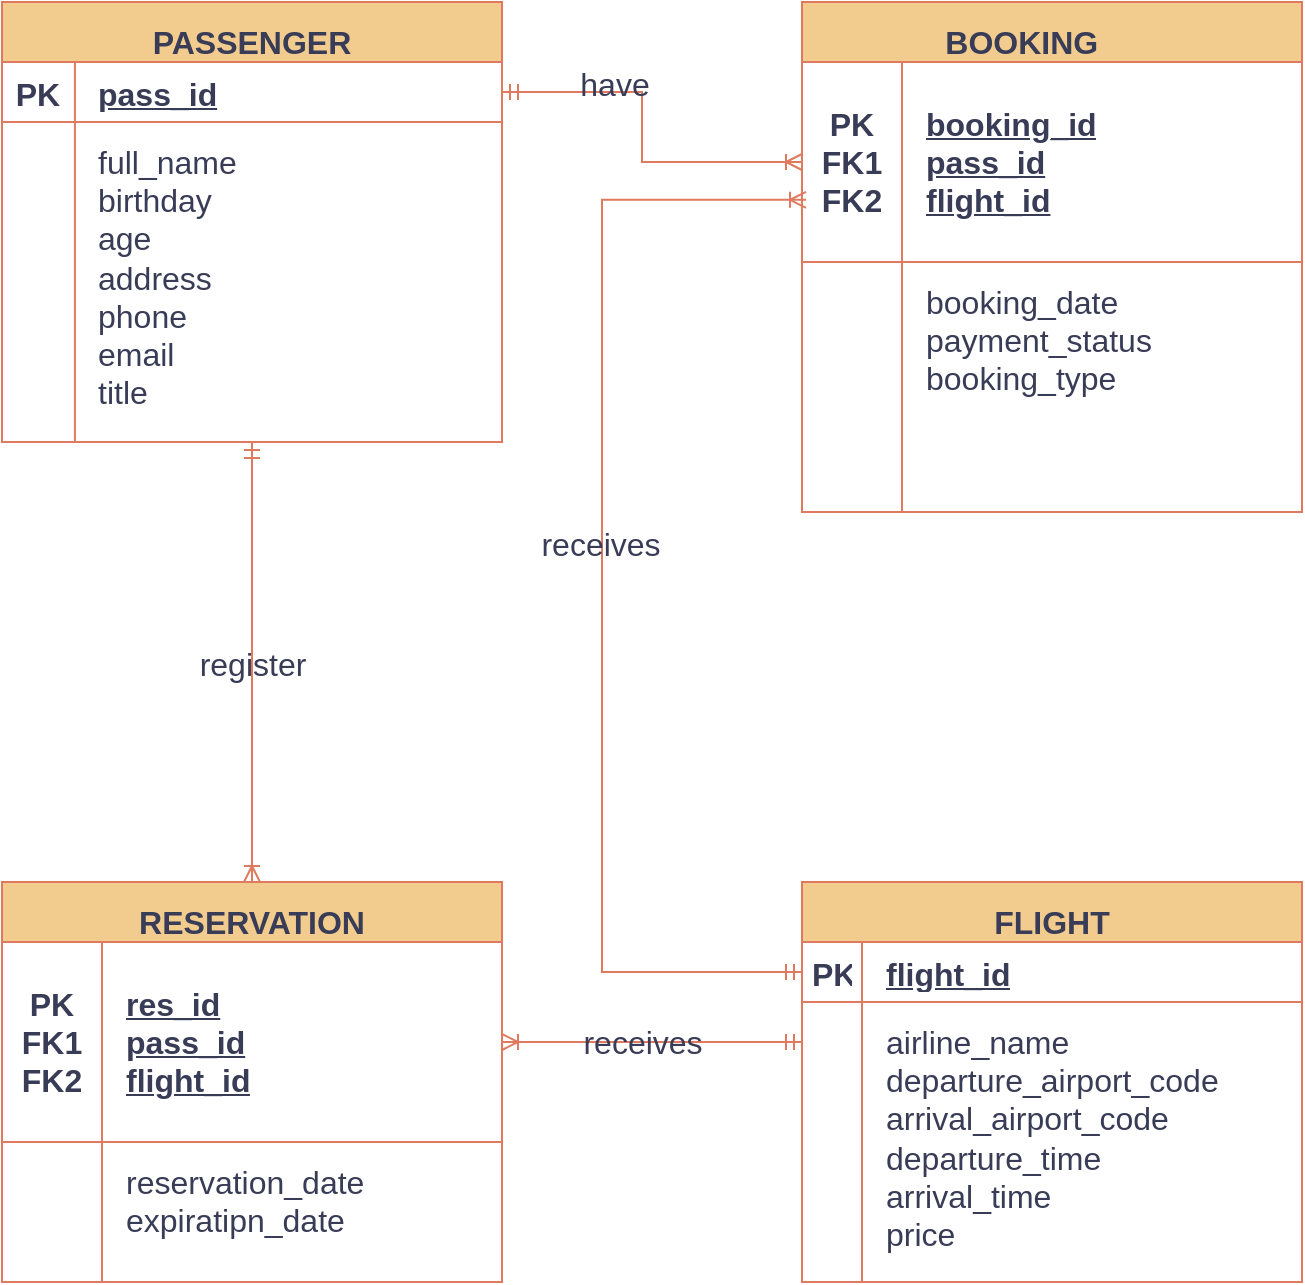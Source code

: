 <mxfile version="20.8.10" type="device"><diagram id="R2lEEEUBdFMjLlhIrx00" name="Page-1"><mxGraphModel dx="1615" dy="955" grid="0" gridSize="10" guides="1" tooltips="1" connect="1" arrows="1" fold="1" page="0" pageScale="1" pageWidth="850" pageHeight="1100" math="0" shadow="0" extFonts="Permanent Marker^https://fonts.googleapis.com/css?family=Permanent+Marker"><root><mxCell id="0"/><mxCell id="1" parent="0"/><mxCell id="gEgwZ3sIuowi9LQ_3_j3-25" style="edgeStyle=orthogonalEdgeStyle;rounded=0;orthogonalLoop=1;jettySize=auto;html=1;entryX=0.5;entryY=0;entryDx=0;entryDy=0;fontSize=16;startArrow=ERmandOne;startFill=0;endArrow=ERoneToMany;endFill=0;labelBackgroundColor=none;strokeColor=#E07A5F;fontColor=default;" edge="1" parent="1" source="C-vyLk0tnHw3VtMMgP7b-23" target="gEgwZ3sIuowi9LQ_3_j3-15"><mxGeometry relative="1" as="geometry"/></mxCell><mxCell id="gEgwZ3sIuowi9LQ_3_j3-26" value="register" style="edgeLabel;html=1;align=center;verticalAlign=middle;resizable=0;points=[];fontSize=16;labelBackgroundColor=none;fontColor=#393C56;" vertex="1" connectable="0" parent="gEgwZ3sIuowi9LQ_3_j3-25"><mxGeometry x="0.187" y="-2" relative="1" as="geometry"><mxPoint x="2" y="-20" as="offset"/></mxGeometry></mxCell><mxCell id="C-vyLk0tnHw3VtMMgP7b-23" value="PASSENGER" style="shape=table;startSize=30;container=1;collapsible=1;childLayout=tableLayout;fixedRows=1;rowLines=0;fontStyle=1;align=center;resizeLast=1;horizontal=1;verticalAlign=top;fontSize=16;whiteSpace=wrap;html=1;spacing=6;labelBackgroundColor=none;fillColor=#F2CC8F;strokeColor=#E07A5F;fontColor=#393C56;" parent="1" vertex="1"><mxGeometry x="70" width="250" height="220" as="geometry"/></mxCell><mxCell id="C-vyLk0tnHw3VtMMgP7b-24" value="" style="shape=partialRectangle;collapsible=0;dropTarget=0;pointerEvents=0;fillColor=none;points=[[0,0.5],[1,0.5]];portConstraint=eastwest;top=0;left=0;right=0;bottom=1;fontSize=16;whiteSpace=wrap;html=1;spacing=6;labelBackgroundColor=none;strokeColor=#E07A5F;fontColor=#393C56;" parent="C-vyLk0tnHw3VtMMgP7b-23" vertex="1"><mxGeometry y="30" width="250" height="30" as="geometry"/></mxCell><mxCell id="C-vyLk0tnHw3VtMMgP7b-25" value="PK" style="shape=partialRectangle;overflow=hidden;connectable=0;fillColor=none;top=0;left=0;bottom=0;right=0;fontStyle=1;fontSize=16;whiteSpace=wrap;html=1;spacing=6;labelBackgroundColor=none;strokeColor=#E07A5F;fontColor=#393C56;" parent="C-vyLk0tnHw3VtMMgP7b-24" vertex="1"><mxGeometry width="36.462" height="30" as="geometry"><mxRectangle width="36.462" height="30" as="alternateBounds"/></mxGeometry></mxCell><mxCell id="C-vyLk0tnHw3VtMMgP7b-26" value="pass_id" style="shape=partialRectangle;overflow=hidden;connectable=0;fillColor=none;top=0;left=0;bottom=0;right=0;align=left;spacingLeft=6;fontStyle=5;fontSize=16;whiteSpace=wrap;html=1;spacing=6;labelBackgroundColor=none;strokeColor=#E07A5F;fontColor=#393C56;" parent="C-vyLk0tnHw3VtMMgP7b-24" vertex="1"><mxGeometry x="36.462" width="213.538" height="30" as="geometry"><mxRectangle width="213.538" height="30" as="alternateBounds"/></mxGeometry></mxCell><mxCell id="C-vyLk0tnHw3VtMMgP7b-27" value="" style="shape=partialRectangle;collapsible=0;dropTarget=0;pointerEvents=0;fillColor=none;points=[[0,0.5],[1,0.5]];portConstraint=eastwest;top=0;left=0;right=0;bottom=0;fontSize=16;whiteSpace=wrap;html=1;spacing=6;labelBackgroundColor=none;strokeColor=#E07A5F;fontColor=#393C56;" parent="C-vyLk0tnHw3VtMMgP7b-23" vertex="1"><mxGeometry y="60" width="250" height="160" as="geometry"/></mxCell><mxCell id="C-vyLk0tnHw3VtMMgP7b-28" value="" style="shape=partialRectangle;overflow=hidden;connectable=0;fillColor=none;top=0;left=0;bottom=0;right=0;fontSize=16;whiteSpace=wrap;html=1;spacing=6;labelBackgroundColor=none;strokeColor=#E07A5F;fontColor=#393C56;" parent="C-vyLk0tnHw3VtMMgP7b-27" vertex="1"><mxGeometry width="36.462" height="160" as="geometry"><mxRectangle width="36.462" height="160" as="alternateBounds"/></mxGeometry></mxCell><mxCell id="C-vyLk0tnHw3VtMMgP7b-29" value="full_name&lt;br&gt;birthday&lt;br&gt;age&lt;br&gt;address&lt;br&gt;phone&lt;br&gt;email&lt;br&gt;title" style="shape=partialRectangle;overflow=hidden;connectable=0;fillColor=none;top=0;left=0;bottom=0;right=0;align=left;spacingLeft=6;verticalAlign=top;fontSize=16;whiteSpace=wrap;html=1;spacing=6;labelBackgroundColor=none;strokeColor=#E07A5F;fontColor=#393C56;" parent="C-vyLk0tnHw3VtMMgP7b-27" vertex="1"><mxGeometry x="36.462" width="213.538" height="160" as="geometry"><mxRectangle width="213.538" height="160" as="alternateBounds"/></mxGeometry></mxCell><mxCell id="gEgwZ3sIuowi9LQ_3_j3-27" style="edgeStyle=orthogonalEdgeStyle;rounded=0;orthogonalLoop=1;jettySize=auto;html=1;fontSize=16;startArrow=ERmandOne;startFill=0;endArrow=ERoneToMany;endFill=0;labelBackgroundColor=none;strokeColor=#E07A5F;fontColor=default;" edge="1" parent="1" source="gEgwZ3sIuowi9LQ_3_j3-1" target="gEgwZ3sIuowi9LQ_3_j3-16"><mxGeometry relative="1" as="geometry"><Array as="points"><mxPoint x="430" y="520"/><mxPoint x="430" y="520"/></Array></mxGeometry></mxCell><mxCell id="gEgwZ3sIuowi9LQ_3_j3-28" value="receives" style="edgeLabel;html=1;align=center;verticalAlign=middle;resizable=0;points=[];fontSize=16;labelBackgroundColor=none;fontColor=#393C56;" vertex="1" connectable="0" parent="gEgwZ3sIuowi9LQ_3_j3-27"><mxGeometry x="-0.189" y="-3" relative="1" as="geometry"><mxPoint x="-19" y="3" as="offset"/></mxGeometry></mxCell><mxCell id="gEgwZ3sIuowi9LQ_3_j3-1" value="FLIGHT" style="shape=table;startSize=30;container=1;collapsible=1;childLayout=tableLayout;fixedRows=1;rowLines=0;fontStyle=1;align=center;resizeLast=1;horizontal=1;verticalAlign=top;fontSize=16;whiteSpace=wrap;html=1;spacing=6;labelBackgroundColor=none;fillColor=#F2CC8F;strokeColor=#E07A5F;fontColor=#393C56;" vertex="1" parent="1"><mxGeometry x="470" y="440" width="250" height="200" as="geometry"/></mxCell><mxCell id="gEgwZ3sIuowi9LQ_3_j3-2" value="" style="shape=partialRectangle;collapsible=0;dropTarget=0;pointerEvents=0;fillColor=none;points=[[0,0.5],[1,0.5]];portConstraint=eastwest;top=0;left=0;right=0;bottom=1;fontSize=16;whiteSpace=wrap;html=1;spacing=6;labelBackgroundColor=none;strokeColor=#E07A5F;fontColor=#393C56;" vertex="1" parent="gEgwZ3sIuowi9LQ_3_j3-1"><mxGeometry y="30" width="250" height="30" as="geometry"/></mxCell><mxCell id="gEgwZ3sIuowi9LQ_3_j3-3" value="PK" style="shape=partialRectangle;overflow=hidden;connectable=0;fillColor=none;top=0;left=0;bottom=0;right=0;fontStyle=1;fontSize=16;whiteSpace=wrap;html=1;spacing=6;labelBackgroundColor=none;strokeColor=#E07A5F;fontColor=#393C56;" vertex="1" parent="gEgwZ3sIuowi9LQ_3_j3-2"><mxGeometry width="30" height="30" as="geometry"><mxRectangle width="30" height="30" as="alternateBounds"/></mxGeometry></mxCell><mxCell id="gEgwZ3sIuowi9LQ_3_j3-4" value="flight_id" style="shape=partialRectangle;overflow=hidden;connectable=0;fillColor=none;top=0;left=0;bottom=0;right=0;align=left;spacingLeft=6;fontStyle=5;fontSize=16;whiteSpace=wrap;html=1;spacing=6;labelBackgroundColor=none;strokeColor=#E07A5F;fontColor=#393C56;" vertex="1" parent="gEgwZ3sIuowi9LQ_3_j3-2"><mxGeometry x="30" width="220" height="30" as="geometry"><mxRectangle width="220" height="30" as="alternateBounds"/></mxGeometry></mxCell><mxCell id="gEgwZ3sIuowi9LQ_3_j3-5" value="" style="shape=partialRectangle;collapsible=0;dropTarget=0;pointerEvents=0;fillColor=none;points=[[0,0.5],[1,0.5]];portConstraint=eastwest;top=0;left=0;right=0;bottom=0;fontSize=16;whiteSpace=wrap;html=1;spacing=6;labelBackgroundColor=none;strokeColor=#E07A5F;fontColor=#393C56;" vertex="1" parent="gEgwZ3sIuowi9LQ_3_j3-1"><mxGeometry y="60" width="250" height="140" as="geometry"/></mxCell><mxCell id="gEgwZ3sIuowi9LQ_3_j3-6" value="" style="shape=partialRectangle;overflow=hidden;connectable=0;fillColor=none;top=0;left=0;bottom=0;right=0;fontSize=16;whiteSpace=wrap;html=1;spacing=6;labelBackgroundColor=none;strokeColor=#E07A5F;fontColor=#393C56;" vertex="1" parent="gEgwZ3sIuowi9LQ_3_j3-5"><mxGeometry width="30" height="140" as="geometry"><mxRectangle width="30" height="140" as="alternateBounds"/></mxGeometry></mxCell><mxCell id="gEgwZ3sIuowi9LQ_3_j3-7" value="airline_name&lt;br&gt;departure_airport_code&lt;br&gt;arrival_airport_code&lt;br&gt;departure_time&lt;br&gt;arrival_time&lt;br&gt;price" style="shape=partialRectangle;overflow=hidden;connectable=0;fillColor=none;top=0;left=0;bottom=0;right=0;align=left;spacingLeft=6;verticalAlign=top;fontSize=16;whiteSpace=wrap;html=1;spacing=6;labelBackgroundColor=none;strokeColor=#E07A5F;fontColor=#393C56;" vertex="1" parent="gEgwZ3sIuowi9LQ_3_j3-5"><mxGeometry x="30" width="220" height="140" as="geometry"><mxRectangle width="220" height="140" as="alternateBounds"/></mxGeometry></mxCell><mxCell id="gEgwZ3sIuowi9LQ_3_j3-8" value="BOOKING&lt;span style=&quot;white-space: pre;&quot;&gt;&#9;&lt;/span&gt;" style="shape=table;startSize=30;container=1;collapsible=1;childLayout=tableLayout;fixedRows=1;rowLines=0;fontStyle=1;align=center;resizeLast=1;horizontal=1;verticalAlign=top;fontSize=16;whiteSpace=wrap;html=1;spacing=6;labelBackgroundColor=none;fillColor=#F2CC8F;strokeColor=#E07A5F;fontColor=#393C56;" vertex="1" parent="1"><mxGeometry x="470" width="250" height="255" as="geometry"/></mxCell><mxCell id="gEgwZ3sIuowi9LQ_3_j3-9" value="" style="shape=partialRectangle;collapsible=0;dropTarget=0;pointerEvents=0;fillColor=none;points=[[0,0.5],[1,0.5]];portConstraint=eastwest;top=0;left=0;right=0;bottom=1;fontSize=16;whiteSpace=wrap;html=1;spacing=6;labelBackgroundColor=none;strokeColor=#E07A5F;fontColor=#393C56;" vertex="1" parent="gEgwZ3sIuowi9LQ_3_j3-8"><mxGeometry y="30" width="250" height="100" as="geometry"/></mxCell><mxCell id="gEgwZ3sIuowi9LQ_3_j3-10" value="PK&lt;br&gt;FK1&lt;br&gt;FK2" style="shape=partialRectangle;overflow=hidden;connectable=0;fillColor=none;top=0;left=0;bottom=0;right=0;fontStyle=1;fontSize=16;whiteSpace=wrap;html=1;spacing=6;labelBackgroundColor=none;strokeColor=#E07A5F;fontColor=#393C56;" vertex="1" parent="gEgwZ3sIuowi9LQ_3_j3-9"><mxGeometry width="50" height="100" as="geometry"><mxRectangle width="50" height="100" as="alternateBounds"/></mxGeometry></mxCell><mxCell id="gEgwZ3sIuowi9LQ_3_j3-11" value="booking_id&lt;br&gt;pass_id&lt;br&gt;flight_id" style="shape=partialRectangle;overflow=hidden;connectable=0;fillColor=none;top=0;left=0;bottom=0;right=0;align=left;spacingLeft=6;fontStyle=5;fontSize=16;whiteSpace=wrap;html=1;spacing=6;labelBackgroundColor=none;strokeColor=#E07A5F;fontColor=#393C56;" vertex="1" parent="gEgwZ3sIuowi9LQ_3_j3-9"><mxGeometry x="50" width="200" height="100" as="geometry"><mxRectangle width="200" height="100" as="alternateBounds"/></mxGeometry></mxCell><mxCell id="gEgwZ3sIuowi9LQ_3_j3-12" value="" style="shape=partialRectangle;collapsible=0;dropTarget=0;pointerEvents=0;fillColor=none;points=[[0,0.5],[1,0.5]];portConstraint=eastwest;top=0;left=0;right=0;bottom=0;fontSize=16;whiteSpace=wrap;html=1;spacing=6;labelBackgroundColor=none;strokeColor=#E07A5F;fontColor=#393C56;" vertex="1" parent="gEgwZ3sIuowi9LQ_3_j3-8"><mxGeometry y="130" width="250" height="125" as="geometry"/></mxCell><mxCell id="gEgwZ3sIuowi9LQ_3_j3-13" value="" style="shape=partialRectangle;overflow=hidden;connectable=0;fillColor=none;top=0;left=0;bottom=0;right=0;fontSize=16;whiteSpace=wrap;html=1;spacing=6;labelBackgroundColor=none;strokeColor=#E07A5F;fontColor=#393C56;" vertex="1" parent="gEgwZ3sIuowi9LQ_3_j3-12"><mxGeometry width="50" height="125" as="geometry"><mxRectangle width="50" height="125" as="alternateBounds"/></mxGeometry></mxCell><mxCell id="gEgwZ3sIuowi9LQ_3_j3-14" value="booking_date&lt;br&gt;payment_status&lt;br&gt;booking_type" style="shape=partialRectangle;overflow=hidden;connectable=0;fillColor=none;top=0;left=0;bottom=0;right=0;align=left;spacingLeft=6;verticalAlign=top;fontSize=16;whiteSpace=wrap;html=1;spacing=6;labelBackgroundColor=none;strokeColor=#E07A5F;fontColor=#393C56;" vertex="1" parent="gEgwZ3sIuowi9LQ_3_j3-12"><mxGeometry x="50" width="200" height="125" as="geometry"><mxRectangle width="200" height="125" as="alternateBounds"/></mxGeometry></mxCell><mxCell id="gEgwZ3sIuowi9LQ_3_j3-15" value="RESERVATION" style="shape=table;startSize=30;container=1;collapsible=1;childLayout=tableLayout;fixedRows=1;rowLines=0;fontStyle=1;align=center;resizeLast=1;horizontal=1;verticalAlign=top;fontSize=16;whiteSpace=wrap;html=1;spacing=6;labelBackgroundColor=none;fillColor=#F2CC8F;strokeColor=#E07A5F;fontColor=#393C56;" vertex="1" parent="1"><mxGeometry x="70" y="440" width="250" height="200" as="geometry"/></mxCell><mxCell id="gEgwZ3sIuowi9LQ_3_j3-16" value="" style="shape=partialRectangle;collapsible=0;dropTarget=0;pointerEvents=0;fillColor=none;points=[[0,0.5],[1,0.5]];portConstraint=eastwest;top=0;left=0;right=0;bottom=1;fontSize=16;whiteSpace=wrap;html=1;spacing=6;labelBackgroundColor=none;strokeColor=#E07A5F;fontColor=#393C56;" vertex="1" parent="gEgwZ3sIuowi9LQ_3_j3-15"><mxGeometry y="30" width="250" height="100" as="geometry"/></mxCell><mxCell id="gEgwZ3sIuowi9LQ_3_j3-17" value="PK&lt;br&gt;FK1&lt;br&gt;FK2" style="shape=partialRectangle;overflow=hidden;connectable=0;fillColor=none;top=0;left=0;bottom=0;right=0;fontStyle=1;fontSize=16;whiteSpace=wrap;html=1;spacing=6;labelBackgroundColor=none;strokeColor=#E07A5F;fontColor=#393C56;" vertex="1" parent="gEgwZ3sIuowi9LQ_3_j3-16"><mxGeometry width="50" height="100" as="geometry"><mxRectangle width="50" height="100" as="alternateBounds"/></mxGeometry></mxCell><mxCell id="gEgwZ3sIuowi9LQ_3_j3-18" value="res_id&lt;br&gt;pass_id&lt;br&gt;flight_id" style="shape=partialRectangle;overflow=hidden;connectable=0;fillColor=none;top=0;left=0;bottom=0;right=0;align=left;spacingLeft=6;fontStyle=5;fontSize=16;whiteSpace=wrap;html=1;spacing=6;labelBackgroundColor=none;strokeColor=#E07A5F;fontColor=#393C56;" vertex="1" parent="gEgwZ3sIuowi9LQ_3_j3-16"><mxGeometry x="50" width="200" height="100" as="geometry"><mxRectangle width="200" height="100" as="alternateBounds"/></mxGeometry></mxCell><mxCell id="gEgwZ3sIuowi9LQ_3_j3-19" value="" style="shape=partialRectangle;collapsible=0;dropTarget=0;pointerEvents=0;fillColor=none;points=[[0,0.5],[1,0.5]];portConstraint=eastwest;top=0;left=0;right=0;bottom=0;fontSize=16;whiteSpace=wrap;html=1;spacing=6;labelBackgroundColor=none;strokeColor=#E07A5F;fontColor=#393C56;" vertex="1" parent="gEgwZ3sIuowi9LQ_3_j3-15"><mxGeometry y="130" width="250" height="70" as="geometry"/></mxCell><mxCell id="gEgwZ3sIuowi9LQ_3_j3-20" value="" style="shape=partialRectangle;overflow=hidden;connectable=0;fillColor=none;top=0;left=0;bottom=0;right=0;fontSize=16;whiteSpace=wrap;html=1;spacing=6;labelBackgroundColor=none;strokeColor=#E07A5F;fontColor=#393C56;" vertex="1" parent="gEgwZ3sIuowi9LQ_3_j3-19"><mxGeometry width="50" height="70" as="geometry"><mxRectangle width="50" height="70" as="alternateBounds"/></mxGeometry></mxCell><mxCell id="gEgwZ3sIuowi9LQ_3_j3-21" value="reservation_date&lt;br&gt;expiratipn_date" style="shape=partialRectangle;overflow=hidden;connectable=0;fillColor=none;top=0;left=0;bottom=0;right=0;align=left;spacingLeft=6;verticalAlign=top;fontSize=16;whiteSpace=wrap;html=1;spacing=6;labelBackgroundColor=none;strokeColor=#E07A5F;fontColor=#393C56;" vertex="1" parent="gEgwZ3sIuowi9LQ_3_j3-19"><mxGeometry x="50" width="200" height="70" as="geometry"><mxRectangle width="200" height="70" as="alternateBounds"/></mxGeometry></mxCell><mxCell id="gEgwZ3sIuowi9LQ_3_j3-22" style="edgeStyle=orthogonalEdgeStyle;rounded=0;orthogonalLoop=1;jettySize=auto;html=1;entryX=0;entryY=0.5;entryDx=0;entryDy=0;fontSize=16;exitX=1;exitY=0.5;exitDx=0;exitDy=0;startArrow=ERmandOne;startFill=0;endArrow=ERoneToMany;endFill=0;labelBackgroundColor=none;strokeColor=#E07A5F;fontColor=default;" edge="1" parent="1" source="C-vyLk0tnHw3VtMMgP7b-24" target="gEgwZ3sIuowi9LQ_3_j3-9"><mxGeometry relative="1" as="geometry"><Array as="points"><mxPoint x="390" y="45"/><mxPoint x="390" y="80"/></Array></mxGeometry></mxCell><mxCell id="gEgwZ3sIuowi9LQ_3_j3-24" value="have" style="edgeLabel;html=1;align=center;verticalAlign=middle;resizable=0;points=[];fontSize=16;labelBackgroundColor=none;fontColor=#393C56;" vertex="1" connectable="0" parent="gEgwZ3sIuowi9LQ_3_j3-22"><mxGeometry x="-0.403" y="4" relative="1" as="geometry"><mxPoint x="1" as="offset"/></mxGeometry></mxCell><mxCell id="gEgwZ3sIuowi9LQ_3_j3-23" style="edgeStyle=orthogonalEdgeStyle;rounded=0;orthogonalLoop=1;jettySize=auto;html=1;entryX=0.008;entryY=0.689;entryDx=0;entryDy=0;entryPerimeter=0;fontSize=16;startArrow=ERmandOne;startFill=0;endArrow=ERoneToMany;endFill=0;labelBackgroundColor=none;strokeColor=#E07A5F;fontColor=default;" edge="1" parent="1" source="gEgwZ3sIuowi9LQ_3_j3-2" target="gEgwZ3sIuowi9LQ_3_j3-9"><mxGeometry relative="1" as="geometry"><Array as="points"><mxPoint x="370" y="485"/><mxPoint x="370" y="99"/></Array></mxGeometry></mxCell><mxCell id="gEgwZ3sIuowi9LQ_3_j3-29" value="receives" style="edgeLabel;html=1;align=center;verticalAlign=middle;resizable=0;points=[];fontSize=16;labelBackgroundColor=none;fontColor=#393C56;" vertex="1" connectable="0" parent="gEgwZ3sIuowi9LQ_3_j3-23"><mxGeometry x="0.068" y="1" relative="1" as="geometry"><mxPoint as="offset"/></mxGeometry></mxCell></root></mxGraphModel></diagram></mxfile>